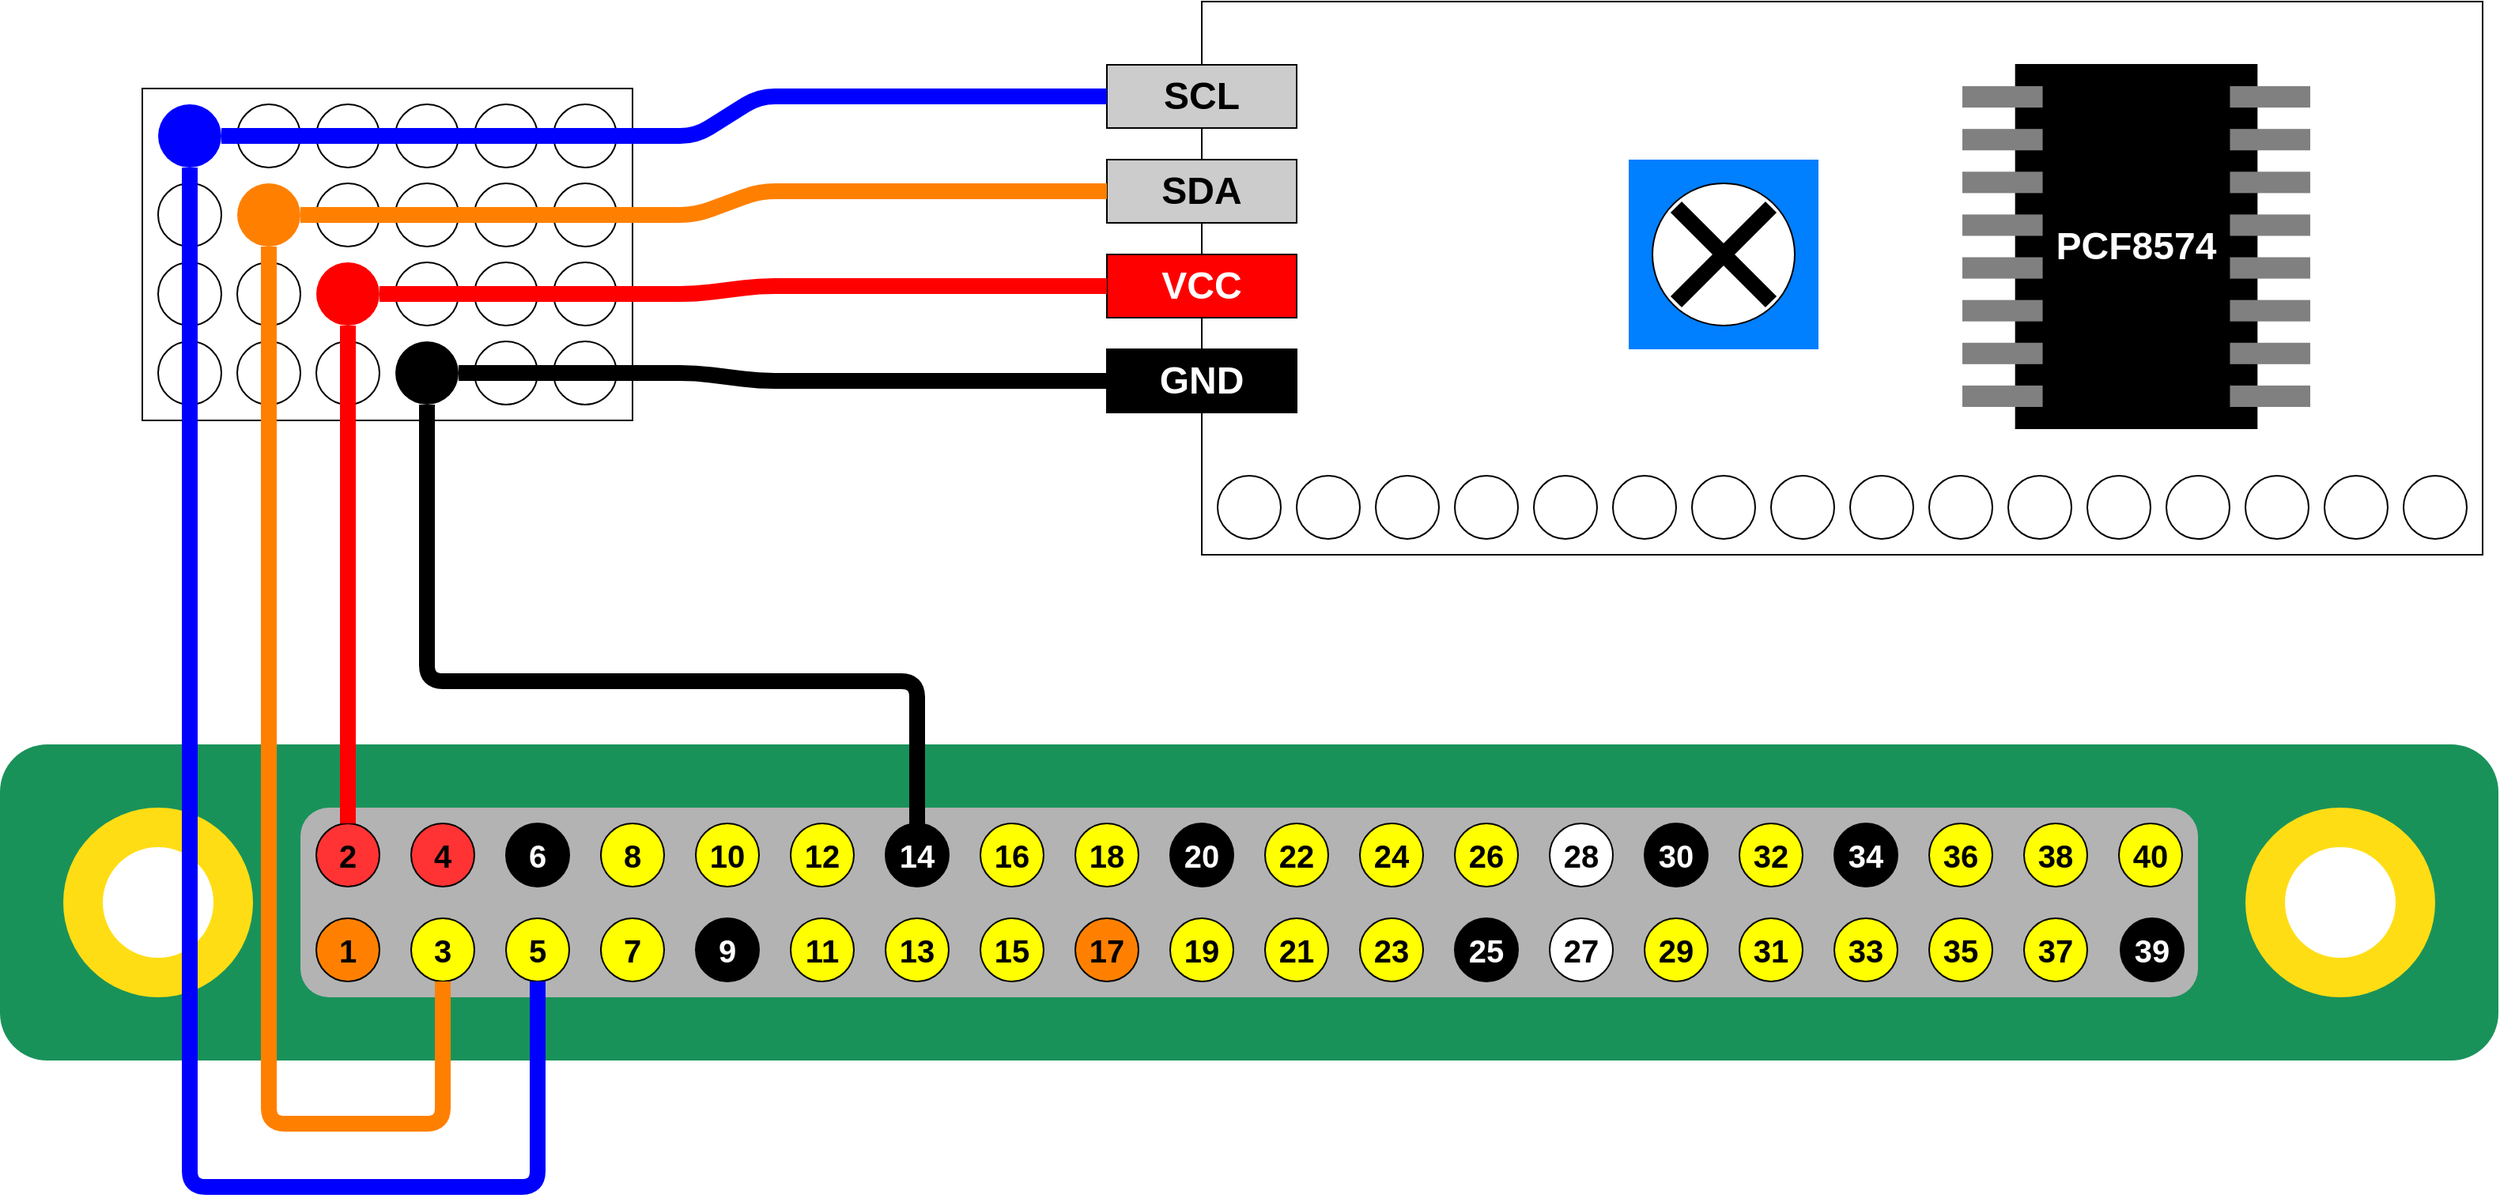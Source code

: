 <mxfile version="13.7.7" type="device"><diagram id="_aC_CADvqbbAwYfxRJbj" name="Page-1"><mxGraphModel dx="1797" dy="1000" grid="1" gridSize="10" guides="1" tooltips="1" connect="1" arrows="1" fold="1" page="1" pageScale="1" pageWidth="827" pageHeight="1169" math="0" shadow="0"><root><mxCell id="0"/><mxCell id="1" parent="0"/><mxCell id="JTyvt5A0m2eQDN7w0uSn-27" value="" style="group" parent="1" vertex="1" connectable="0"><mxGeometry x="90" y="145" width="310" height="210" as="geometry"/></mxCell><mxCell id="JTyvt5A0m2eQDN7w0uSn-1" value="" style="rounded=0;whiteSpace=wrap;html=1;" parent="JTyvt5A0m2eQDN7w0uSn-27" vertex="1"><mxGeometry width="310" height="210" as="geometry"/></mxCell><mxCell id="JTyvt5A0m2eQDN7w0uSn-2" value="" style="ellipse;whiteSpace=wrap;html=1;aspect=fixed;fillColor=none;" parent="JTyvt5A0m2eQDN7w0uSn-27" vertex="1"><mxGeometry x="10" y="160" width="40" height="40" as="geometry"/></mxCell><mxCell id="JTyvt5A0m2eQDN7w0uSn-3" value="" style="ellipse;whiteSpace=wrap;html=1;aspect=fixed;" parent="JTyvt5A0m2eQDN7w0uSn-27" vertex="1"><mxGeometry x="10" y="110" width="40" height="40" as="geometry"/></mxCell><mxCell id="JTyvt5A0m2eQDN7w0uSn-4" value="" style="ellipse;whiteSpace=wrap;html=1;aspect=fixed;" parent="JTyvt5A0m2eQDN7w0uSn-27" vertex="1"><mxGeometry x="10" y="60" width="40" height="40" as="geometry"/></mxCell><mxCell id="JTyvt5A0m2eQDN7w0uSn-5" value="" style="ellipse;whiteSpace=wrap;html=1;aspect=fixed;fillColor=#0000FF;strokeColor=none;" parent="JTyvt5A0m2eQDN7w0uSn-27" vertex="1"><mxGeometry x="10" y="10" width="40" height="40" as="geometry"/></mxCell><mxCell id="JTyvt5A0m2eQDN7w0uSn-6" value="" style="ellipse;whiteSpace=wrap;html=1;aspect=fixed;" parent="JTyvt5A0m2eQDN7w0uSn-27" vertex="1"><mxGeometry x="60" y="10" width="40" height="40" as="geometry"/></mxCell><mxCell id="JTyvt5A0m2eQDN7w0uSn-7" value="" style="ellipse;whiteSpace=wrap;html=1;aspect=fixed;strokeColor=none;fillColor=#FF8000;" parent="JTyvt5A0m2eQDN7w0uSn-27" vertex="1"><mxGeometry x="60" y="60" width="40" height="40" as="geometry"/></mxCell><mxCell id="JTyvt5A0m2eQDN7w0uSn-8" value="" style="ellipse;whiteSpace=wrap;html=1;aspect=fixed;fillColor=none;" parent="JTyvt5A0m2eQDN7w0uSn-27" vertex="1"><mxGeometry x="60" y="110" width="40" height="40" as="geometry"/></mxCell><mxCell id="JTyvt5A0m2eQDN7w0uSn-9" value="" style="ellipse;whiteSpace=wrap;html=1;aspect=fixed;fillColor=none;" parent="JTyvt5A0m2eQDN7w0uSn-27" vertex="1"><mxGeometry x="60" y="160" width="40" height="40" as="geometry"/></mxCell><mxCell id="JTyvt5A0m2eQDN7w0uSn-10" value="" style="ellipse;whiteSpace=wrap;html=1;aspect=fixed;" parent="JTyvt5A0m2eQDN7w0uSn-27" vertex="1"><mxGeometry x="110" y="10" width="40" height="40" as="geometry"/></mxCell><mxCell id="JTyvt5A0m2eQDN7w0uSn-11" value="" style="ellipse;whiteSpace=wrap;html=1;aspect=fixed;fillColor=none;" parent="JTyvt5A0m2eQDN7w0uSn-27" vertex="1"><mxGeometry x="110" y="60" width="40" height="40" as="geometry"/></mxCell><mxCell id="JTyvt5A0m2eQDN7w0uSn-12" value="" style="ellipse;whiteSpace=wrap;html=1;aspect=fixed;fillColor=#FF0000;strokeColor=none;" parent="JTyvt5A0m2eQDN7w0uSn-27" vertex="1"><mxGeometry x="110" y="110" width="40" height="40" as="geometry"/></mxCell><mxCell id="JTyvt5A0m2eQDN7w0uSn-13" value="" style="ellipse;whiteSpace=wrap;html=1;aspect=fixed;" parent="JTyvt5A0m2eQDN7w0uSn-27" vertex="1"><mxGeometry x="110" y="160" width="40" height="40" as="geometry"/></mxCell><mxCell id="JTyvt5A0m2eQDN7w0uSn-15" value="" style="ellipse;whiteSpace=wrap;html=1;aspect=fixed;" parent="JTyvt5A0m2eQDN7w0uSn-27" vertex="1"><mxGeometry x="160" y="10" width="40" height="40" as="geometry"/></mxCell><mxCell id="JTyvt5A0m2eQDN7w0uSn-16" value="" style="ellipse;whiteSpace=wrap;html=1;aspect=fixed;" parent="JTyvt5A0m2eQDN7w0uSn-27" vertex="1"><mxGeometry x="160" y="60" width="40" height="40" as="geometry"/></mxCell><mxCell id="JTyvt5A0m2eQDN7w0uSn-17" value="" style="ellipse;whiteSpace=wrap;html=1;aspect=fixed;" parent="JTyvt5A0m2eQDN7w0uSn-27" vertex="1"><mxGeometry x="160" y="110" width="40" height="40" as="geometry"/></mxCell><mxCell id="JTyvt5A0m2eQDN7w0uSn-18" value="" style="ellipse;whiteSpace=wrap;html=1;aspect=fixed;strokeColor=none;fillColor=#000000;" parent="JTyvt5A0m2eQDN7w0uSn-27" vertex="1"><mxGeometry x="160" y="160" width="40" height="40" as="geometry"/></mxCell><mxCell id="JTyvt5A0m2eQDN7w0uSn-19" value="" style="ellipse;whiteSpace=wrap;html=1;aspect=fixed;" parent="JTyvt5A0m2eQDN7w0uSn-27" vertex="1"><mxGeometry x="210" y="10" width="40" height="40" as="geometry"/></mxCell><mxCell id="JTyvt5A0m2eQDN7w0uSn-20" value="" style="ellipse;whiteSpace=wrap;html=1;aspect=fixed;" parent="JTyvt5A0m2eQDN7w0uSn-27" vertex="1"><mxGeometry x="210" y="60" width="40" height="40" as="geometry"/></mxCell><mxCell id="JTyvt5A0m2eQDN7w0uSn-21" value="" style="ellipse;whiteSpace=wrap;html=1;aspect=fixed;" parent="JTyvt5A0m2eQDN7w0uSn-27" vertex="1"><mxGeometry x="210" y="110" width="40" height="40" as="geometry"/></mxCell><mxCell id="JTyvt5A0m2eQDN7w0uSn-22" value="" style="ellipse;whiteSpace=wrap;html=1;aspect=fixed;" parent="JTyvt5A0m2eQDN7w0uSn-27" vertex="1"><mxGeometry x="210" y="160" width="40" height="40" as="geometry"/></mxCell><mxCell id="JTyvt5A0m2eQDN7w0uSn-23" value="" style="ellipse;whiteSpace=wrap;html=1;aspect=fixed;" parent="JTyvt5A0m2eQDN7w0uSn-27" vertex="1"><mxGeometry x="260" y="10" width="40" height="40" as="geometry"/></mxCell><mxCell id="JTyvt5A0m2eQDN7w0uSn-24" value="" style="ellipse;whiteSpace=wrap;html=1;aspect=fixed;" parent="JTyvt5A0m2eQDN7w0uSn-27" vertex="1"><mxGeometry x="260" y="60" width="40" height="40" as="geometry"/></mxCell><mxCell id="JTyvt5A0m2eQDN7w0uSn-25" value="" style="ellipse;whiteSpace=wrap;html=1;aspect=fixed;" parent="JTyvt5A0m2eQDN7w0uSn-27" vertex="1"><mxGeometry x="260" y="110" width="40" height="40" as="geometry"/></mxCell><mxCell id="JTyvt5A0m2eQDN7w0uSn-26" value="" style="ellipse;whiteSpace=wrap;html=1;aspect=fixed;" parent="JTyvt5A0m2eQDN7w0uSn-27" vertex="1"><mxGeometry x="260" y="160" width="40" height="40" as="geometry"/></mxCell><mxCell id="cCr36_v7XTfjkxN-WHU--47" value="" style="group" parent="1" vertex="1" connectable="0"><mxGeometry y="560" width="1580" height="200" as="geometry"/></mxCell><mxCell id="cCr36_v7XTfjkxN-WHU--45" value="" style="rounded=1;whiteSpace=wrap;html=1;labelBackgroundColor=none;fontSize=20;fontColor=#FFFFFF;fillColor=#19925a;strokeColor=none;" parent="cCr36_v7XTfjkxN-WHU--47" vertex="1"><mxGeometry width="1580" height="200" as="geometry"/></mxCell><mxCell id="cCr36_v7XTfjkxN-WHU--46" value="" style="rounded=1;whiteSpace=wrap;html=1;labelBackgroundColor=none;fontSize=20;fontColor=#FFFFFF;fillColor=#B3B3B3;strokeColor=none;" parent="cCr36_v7XTfjkxN-WHU--47" vertex="1"><mxGeometry x="190" y="40" width="1200" height="120" as="geometry"/></mxCell><mxCell id="cCr36_v7XTfjkxN-WHU--41" value="" style="ellipse;whiteSpace=wrap;html=1;aspect=fixed;labelBackgroundColor=none;fontSize=20;fontColor=#FFFFFF;strokeColor=none;fillColor=#FFDD15;" parent="cCr36_v7XTfjkxN-WHU--47" vertex="1"><mxGeometry x="40" y="40" width="120" height="120" as="geometry"/></mxCell><mxCell id="cCr36_v7XTfjkxN-WHU--42" value="" style="ellipse;whiteSpace=wrap;html=1;aspect=fixed;labelBackgroundColor=none;fontSize=20;fontColor=#FFFFFF;fillColor=#FFFFFF;strokeColor=none;" parent="cCr36_v7XTfjkxN-WHU--47" vertex="1"><mxGeometry x="65" y="65" width="70" height="70" as="geometry"/></mxCell><mxCell id="cCr36_v7XTfjkxN-WHU--43" value="" style="ellipse;whiteSpace=wrap;html=1;aspect=fixed;labelBackgroundColor=none;fontSize=20;fontColor=#FFFFFF;strokeColor=none;fillColor=#FFDD15;" parent="cCr36_v7XTfjkxN-WHU--47" vertex="1"><mxGeometry x="1420" y="40" width="120" height="120" as="geometry"/></mxCell><mxCell id="cCr36_v7XTfjkxN-WHU--44" value="" style="ellipse;whiteSpace=wrap;html=1;aspect=fixed;labelBackgroundColor=none;fontSize=20;fontColor=#FFFFFF;fillColor=#FFFFFF;strokeColor=none;" parent="cCr36_v7XTfjkxN-WHU--47" vertex="1"><mxGeometry x="1445" y="65" width="70" height="70" as="geometry"/></mxCell><mxCell id="cCr36_v7XTfjkxN-WHU--1" value="1" style="ellipse;whiteSpace=wrap;html=1;aspect=fixed;fontStyle=1;fontSize=20;fillColor=#FF8000;" parent="1" vertex="1"><mxGeometry x="200" y="670" width="40" height="40" as="geometry"/></mxCell><mxCell id="cCr36_v7XTfjkxN-WHU--2" value="2" style="ellipse;whiteSpace=wrap;html=1;aspect=fixed;fontStyle=1;fontSize=20;fillColor=#FF3333;" parent="1" vertex="1"><mxGeometry x="200" y="610" width="40" height="40" as="geometry"/></mxCell><mxCell id="cCr36_v7XTfjkxN-WHU--3" value="3" style="ellipse;whiteSpace=wrap;html=1;aspect=fixed;fontStyle=1;fontSize=20;fillColor=#FFFF00;" parent="1" vertex="1"><mxGeometry x="260" y="670" width="40" height="40" as="geometry"/></mxCell><mxCell id="cCr36_v7XTfjkxN-WHU--4" value="5" style="ellipse;whiteSpace=wrap;html=1;aspect=fixed;fontStyle=1;fontSize=20;fillColor=#FFFF00;" parent="1" vertex="1"><mxGeometry x="320" y="670" width="40" height="40" as="geometry"/></mxCell><mxCell id="cCr36_v7XTfjkxN-WHU--5" value="9" style="ellipse;whiteSpace=wrap;html=1;aspect=fixed;fontStyle=1;fontSize=20;fillColor=#000000;labelBackgroundColor=none;fontColor=#FFFFFF;" parent="1" vertex="1"><mxGeometry x="440" y="670" width="40" height="40" as="geometry"/></mxCell><mxCell id="cCr36_v7XTfjkxN-WHU--6" value="11" style="ellipse;whiteSpace=wrap;html=1;aspect=fixed;fontStyle=1;fontSize=20;fillColor=#FFFF00;" parent="1" vertex="1"><mxGeometry x="500" y="670" width="40" height="40" as="geometry"/></mxCell><mxCell id="cCr36_v7XTfjkxN-WHU--7" value="13" style="ellipse;whiteSpace=wrap;html=1;aspect=fixed;fontStyle=1;fontSize=20;fillColor=#FFFF00;" parent="1" vertex="1"><mxGeometry x="560" y="670" width="40" height="40" as="geometry"/></mxCell><mxCell id="cCr36_v7XTfjkxN-WHU--8" value="15" style="ellipse;whiteSpace=wrap;html=1;aspect=fixed;fontStyle=1;fontSize=20;fillColor=#FFFF00;" parent="1" vertex="1"><mxGeometry x="620" y="670" width="40" height="40" as="geometry"/></mxCell><mxCell id="cCr36_v7XTfjkxN-WHU--9" value="17" style="ellipse;whiteSpace=wrap;html=1;aspect=fixed;fontStyle=1;fontSize=20;fillColor=#FF8000;" parent="1" vertex="1"><mxGeometry x="680" y="670" width="40" height="40" as="geometry"/></mxCell><mxCell id="cCr36_v7XTfjkxN-WHU--10" value="19" style="ellipse;whiteSpace=wrap;html=1;aspect=fixed;fontStyle=1;fontSize=20;fillColor=#FFFF00;" parent="1" vertex="1"><mxGeometry x="740" y="670" width="40" height="40" as="geometry"/></mxCell><mxCell id="cCr36_v7XTfjkxN-WHU--11" value="21" style="ellipse;whiteSpace=wrap;html=1;aspect=fixed;fontStyle=1;fontSize=20;fillColor=#FFFF00;" parent="1" vertex="1"><mxGeometry x="800" y="670" width="40" height="40" as="geometry"/></mxCell><mxCell id="cCr36_v7XTfjkxN-WHU--12" value="23" style="ellipse;whiteSpace=wrap;html=1;aspect=fixed;fontStyle=1;fontSize=20;fillColor=#FFFF00;" parent="1" vertex="1"><mxGeometry x="860" y="670" width="40" height="40" as="geometry"/></mxCell><mxCell id="cCr36_v7XTfjkxN-WHU--13" value="25" style="ellipse;whiteSpace=wrap;html=1;aspect=fixed;fontStyle=1;fontSize=20;fillColor=#000000;labelBackgroundColor=none;fontColor=#FFFFFF;" parent="1" vertex="1"><mxGeometry x="920" y="670" width="40" height="40" as="geometry"/></mxCell><mxCell id="cCr36_v7XTfjkxN-WHU--14" value="27" style="ellipse;whiteSpace=wrap;html=1;aspect=fixed;fontStyle=1;fontSize=20;fillColor=#FFFFFF;" parent="1" vertex="1"><mxGeometry x="980" y="670" width="40" height="40" as="geometry"/></mxCell><mxCell id="cCr36_v7XTfjkxN-WHU--15" value="28" style="ellipse;whiteSpace=wrap;html=1;aspect=fixed;fontStyle=1;fontSize=20;fillColor=#FFFFFF;" parent="1" vertex="1"><mxGeometry x="980" y="610" width="40" height="40" as="geometry"/></mxCell><mxCell id="cCr36_v7XTfjkxN-WHU--16" value="7" style="ellipse;whiteSpace=wrap;html=1;aspect=fixed;fontStyle=1;fontSize=20;fillColor=#FFFF00;" parent="1" vertex="1"><mxGeometry x="380" y="670" width="40" height="40" as="geometry"/></mxCell><mxCell id="cCr36_v7XTfjkxN-WHU--17" value="29" style="ellipse;whiteSpace=wrap;html=1;aspect=fixed;fontStyle=1;fontSize=20;fillColor=#FFFF00;" parent="1" vertex="1"><mxGeometry x="1040" y="670" width="40" height="40" as="geometry"/></mxCell><mxCell id="cCr36_v7XTfjkxN-WHU--18" value="31" style="ellipse;whiteSpace=wrap;html=1;aspect=fixed;fontStyle=1;fontSize=20;fillColor=#FFFF00;" parent="1" vertex="1"><mxGeometry x="1100" y="670" width="40" height="40" as="geometry"/></mxCell><mxCell id="cCr36_v7XTfjkxN-WHU--19" value="33" style="ellipse;whiteSpace=wrap;html=1;aspect=fixed;fontStyle=1;fontSize=20;fillColor=#FFFF00;" parent="1" vertex="1"><mxGeometry x="1160" y="670" width="40" height="40" as="geometry"/></mxCell><mxCell id="cCr36_v7XTfjkxN-WHU--20" value="35" style="ellipse;whiteSpace=wrap;html=1;aspect=fixed;fontStyle=1;fontSize=20;fillColor=#FFFF00;" parent="1" vertex="1"><mxGeometry x="1220" y="670" width="40" height="40" as="geometry"/></mxCell><mxCell id="cCr36_v7XTfjkxN-WHU--21" value="37" style="ellipse;whiteSpace=wrap;html=1;aspect=fixed;fontStyle=1;fontSize=20;fillColor=#FFFF00;" parent="1" vertex="1"><mxGeometry x="1280" y="670" width="40" height="40" as="geometry"/></mxCell><mxCell id="cCr36_v7XTfjkxN-WHU--22" value="39" style="ellipse;whiteSpace=wrap;html=1;aspect=fixed;fontStyle=1;fontSize=20;fillColor=#000000;labelBackgroundColor=none;fontColor=#FFFFFF;" parent="1" vertex="1"><mxGeometry x="1341" y="670" width="40" height="40" as="geometry"/></mxCell><mxCell id="cCr36_v7XTfjkxN-WHU--23" value="4" style="ellipse;whiteSpace=wrap;html=1;aspect=fixed;fontStyle=1;fontSize=20;fillColor=#FF3333;" parent="1" vertex="1"><mxGeometry x="260" y="610" width="40" height="40" as="geometry"/></mxCell><mxCell id="cCr36_v7XTfjkxN-WHU--24" value="6" style="ellipse;whiteSpace=wrap;html=1;aspect=fixed;fontStyle=1;fontSize=20;fillColor=#000000;labelBackgroundColor=none;fontColor=#FFFFFF;" parent="1" vertex="1"><mxGeometry x="320" y="610" width="40" height="40" as="geometry"/></mxCell><mxCell id="cCr36_v7XTfjkxN-WHU--25" value="8" style="ellipse;whiteSpace=wrap;html=1;aspect=fixed;fontStyle=1;fontSize=20;fillColor=#FFFF00;" parent="1" vertex="1"><mxGeometry x="380" y="610" width="40" height="40" as="geometry"/></mxCell><mxCell id="cCr36_v7XTfjkxN-WHU--26" value="10" style="ellipse;whiteSpace=wrap;html=1;aspect=fixed;fontStyle=1;fontSize=20;fillColor=#FFFF00;" parent="1" vertex="1"><mxGeometry x="440" y="610" width="40" height="40" as="geometry"/></mxCell><mxCell id="cCr36_v7XTfjkxN-WHU--27" value="12" style="ellipse;whiteSpace=wrap;html=1;aspect=fixed;fontStyle=1;fontSize=20;fillColor=#FFFF00;" parent="1" vertex="1"><mxGeometry x="500" y="610" width="40" height="40" as="geometry"/></mxCell><mxCell id="cCr36_v7XTfjkxN-WHU--28" value="14" style="ellipse;whiteSpace=wrap;html=1;aspect=fixed;fontStyle=1;fontSize=20;fillColor=#000000;labelBackgroundColor=none;fontColor=#FFFFFF;" parent="1" vertex="1"><mxGeometry x="560" y="610" width="40" height="40" as="geometry"/></mxCell><mxCell id="cCr36_v7XTfjkxN-WHU--29" value="16" style="ellipse;whiteSpace=wrap;html=1;aspect=fixed;fontStyle=1;fontSize=20;fillColor=#FFFF00;" parent="1" vertex="1"><mxGeometry x="620" y="610" width="40" height="40" as="geometry"/></mxCell><mxCell id="cCr36_v7XTfjkxN-WHU--30" value="18" style="ellipse;whiteSpace=wrap;html=1;aspect=fixed;fontStyle=1;fontSize=20;fillColor=#FFFF00;" parent="1" vertex="1"><mxGeometry x="680" y="610" width="40" height="40" as="geometry"/></mxCell><mxCell id="cCr36_v7XTfjkxN-WHU--31" value="20" style="ellipse;whiteSpace=wrap;html=1;aspect=fixed;fontStyle=1;fontSize=20;fillColor=#000000;labelBackgroundColor=none;fontColor=#FFFFFF;" parent="1" vertex="1"><mxGeometry x="740" y="610" width="40" height="40" as="geometry"/></mxCell><mxCell id="cCr36_v7XTfjkxN-WHU--32" value="22" style="ellipse;whiteSpace=wrap;html=1;aspect=fixed;fontStyle=1;fontSize=20;fillColor=#FFFF00;" parent="1" vertex="1"><mxGeometry x="800" y="610" width="40" height="40" as="geometry"/></mxCell><mxCell id="cCr36_v7XTfjkxN-WHU--33" value="24" style="ellipse;whiteSpace=wrap;html=1;aspect=fixed;fontStyle=1;fontSize=20;fillColor=#FFFF00;" parent="1" vertex="1"><mxGeometry x="860" y="610" width="40" height="40" as="geometry"/></mxCell><mxCell id="cCr36_v7XTfjkxN-WHU--34" value="26" style="ellipse;whiteSpace=wrap;html=1;aspect=fixed;fontStyle=1;fontSize=20;fillColor=#FFFF00;" parent="1" vertex="1"><mxGeometry x="920" y="610" width="40" height="40" as="geometry"/></mxCell><mxCell id="cCr36_v7XTfjkxN-WHU--35" value="30" style="ellipse;whiteSpace=wrap;html=1;aspect=fixed;fontStyle=1;fontSize=20;fillColor=#000000;labelBackgroundColor=none;fontColor=#FFFFFF;" parent="1" vertex="1"><mxGeometry x="1040" y="610" width="40" height="40" as="geometry"/></mxCell><mxCell id="cCr36_v7XTfjkxN-WHU--36" value="32" style="ellipse;whiteSpace=wrap;html=1;aspect=fixed;fontStyle=1;fontSize=20;fillColor=#FFFF00;" parent="1" vertex="1"><mxGeometry x="1100" y="610" width="40" height="40" as="geometry"/></mxCell><mxCell id="cCr36_v7XTfjkxN-WHU--37" value="34" style="ellipse;whiteSpace=wrap;html=1;aspect=fixed;fontStyle=1;fontSize=20;fillColor=#000000;labelBackgroundColor=none;fontColor=#FFFFFF;" parent="1" vertex="1"><mxGeometry x="1160" y="610" width="40" height="40" as="geometry"/></mxCell><mxCell id="cCr36_v7XTfjkxN-WHU--38" value="36" style="ellipse;whiteSpace=wrap;html=1;aspect=fixed;fontStyle=1;fontSize=20;fillColor=#FFFF00;" parent="1" vertex="1"><mxGeometry x="1220" y="610" width="40" height="40" as="geometry"/></mxCell><mxCell id="cCr36_v7XTfjkxN-WHU--39" value="38" style="ellipse;whiteSpace=wrap;html=1;aspect=fixed;fontStyle=1;fontSize=20;fillColor=#FFFF00;" parent="1" vertex="1"><mxGeometry x="1280" y="610" width="40" height="40" as="geometry"/></mxCell><mxCell id="cCr36_v7XTfjkxN-WHU--40" value="40" style="ellipse;whiteSpace=wrap;html=1;aspect=fixed;fontStyle=1;fontSize=20;fillColor=#FFFF00;" parent="1" vertex="1"><mxGeometry x="1340" y="610" width="40" height="40" as="geometry"/></mxCell><mxCell id="cCr36_v7XTfjkxN-WHU--48" value="" style="rounded=0;whiteSpace=wrap;html=1;align=right;" parent="1" vertex="1"><mxGeometry x="760" y="90" width="810" height="350" as="geometry"/></mxCell><mxCell id="cCr36_v7XTfjkxN-WHU--64" value="" style="ellipse;whiteSpace=wrap;html=1;fillColor=none;" parent="1" vertex="1"><mxGeometry x="1120" y="390" width="40" height="40" as="geometry"/></mxCell><mxCell id="cCr36_v7XTfjkxN-WHU--65" value="" style="group" parent="1" vertex="1" connectable="0"><mxGeometry x="1030" y="190" width="120" height="120" as="geometry"/></mxCell><mxCell id="cCr36_v7XTfjkxN-WHU--66" value="" style="whiteSpace=wrap;html=1;aspect=fixed;strokeColor=none;fillColor=#007FFF;" parent="cCr36_v7XTfjkxN-WHU--65" vertex="1"><mxGeometry width="120" height="120" as="geometry"/></mxCell><mxCell id="cCr36_v7XTfjkxN-WHU--67" value="" style="ellipse;whiteSpace=wrap;html=1;aspect=fixed;" parent="cCr36_v7XTfjkxN-WHU--65" vertex="1"><mxGeometry x="15" y="15" width="90" height="90" as="geometry"/></mxCell><mxCell id="cCr36_v7XTfjkxN-WHU--68" value="" style="endArrow=none;html=1;strokeWidth=10;" parent="cCr36_v7XTfjkxN-WHU--65" edge="1"><mxGeometry width="50" height="50" relative="1" as="geometry"><mxPoint x="30" y="90" as="sourcePoint"/><mxPoint x="90" y="30" as="targetPoint"/></mxGeometry></mxCell><mxCell id="cCr36_v7XTfjkxN-WHU--69" value="" style="endArrow=none;html=1;strokeWidth=10;" parent="cCr36_v7XTfjkxN-WHU--65" edge="1"><mxGeometry width="50" height="50" relative="1" as="geometry"><mxPoint x="30" y="30" as="sourcePoint"/><mxPoint x="90" y="90" as="targetPoint"/></mxGeometry></mxCell><mxCell id="cCr36_v7XTfjkxN-WHU--70" value="" style="group;fontSize=14;" parent="1" vertex="1" connectable="0"><mxGeometry x="1241" y="130" width="220" height="230" as="geometry"/></mxCell><mxCell id="cCr36_v7XTfjkxN-WHU--71" value="&lt;font style=&quot;font-size: 24px;&quot;&gt;&lt;b style=&quot;font-size: 24px;&quot;&gt;PCF8574&lt;/b&gt;&lt;/font&gt;" style="rounded=0;whiteSpace=wrap;html=1;fillColor=#000000;fontColor=#FFFFFFFF;fontSize=24;" parent="cCr36_v7XTfjkxN-WHU--70" vertex="1"><mxGeometry x="33.846" width="152.308" height="230" as="geometry"/></mxCell><mxCell id="cCr36_v7XTfjkxN-WHU--72" value="" style="rounded=0;whiteSpace=wrap;html=1;strokeColor=none;fillColor=#808080;" parent="cCr36_v7XTfjkxN-WHU--70" vertex="1"><mxGeometry y="13.529" width="50.769" height="13.529" as="geometry"/></mxCell><mxCell id="cCr36_v7XTfjkxN-WHU--73" value="" style="rounded=0;whiteSpace=wrap;html=1;strokeColor=none;fillColor=#808080;" parent="cCr36_v7XTfjkxN-WHU--70" vertex="1"><mxGeometry y="40.588" width="50.769" height="13.529" as="geometry"/></mxCell><mxCell id="cCr36_v7XTfjkxN-WHU--74" value="" style="rounded=0;whiteSpace=wrap;html=1;strokeColor=none;fillColor=#808080;" parent="cCr36_v7XTfjkxN-WHU--70" vertex="1"><mxGeometry y="67.647" width="50.769" height="13.529" as="geometry"/></mxCell><mxCell id="cCr36_v7XTfjkxN-WHU--75" value="" style="rounded=0;whiteSpace=wrap;html=1;strokeColor=none;fillColor=#808080;" parent="cCr36_v7XTfjkxN-WHU--70" vertex="1"><mxGeometry y="94.706" width="50.769" height="13.529" as="geometry"/></mxCell><mxCell id="cCr36_v7XTfjkxN-WHU--76" value="" style="rounded=0;whiteSpace=wrap;html=1;strokeColor=none;fillColor=#808080;" parent="cCr36_v7XTfjkxN-WHU--70" vertex="1"><mxGeometry y="121.765" width="50.769" height="13.529" as="geometry"/></mxCell><mxCell id="cCr36_v7XTfjkxN-WHU--77" value="" style="rounded=0;whiteSpace=wrap;html=1;strokeColor=none;fillColor=#808080;" parent="cCr36_v7XTfjkxN-WHU--70" vertex="1"><mxGeometry y="148.824" width="50.769" height="13.529" as="geometry"/></mxCell><mxCell id="cCr36_v7XTfjkxN-WHU--78" value="" style="rounded=0;whiteSpace=wrap;html=1;strokeColor=none;fillColor=#808080;" parent="cCr36_v7XTfjkxN-WHU--70" vertex="1"><mxGeometry y="175.882" width="50.769" height="13.529" as="geometry"/></mxCell><mxCell id="cCr36_v7XTfjkxN-WHU--79" value="" style="rounded=0;whiteSpace=wrap;html=1;strokeColor=none;fillColor=#808080;" parent="cCr36_v7XTfjkxN-WHU--70" vertex="1"><mxGeometry y="202.941" width="50.769" height="13.529" as="geometry"/></mxCell><mxCell id="cCr36_v7XTfjkxN-WHU--80" value="" style="rounded=0;whiteSpace=wrap;html=1;strokeColor=none;fillColor=#808080;" parent="cCr36_v7XTfjkxN-WHU--70" vertex="1"><mxGeometry x="169.231" y="13.529" width="50.769" height="13.529" as="geometry"/></mxCell><mxCell id="cCr36_v7XTfjkxN-WHU--81" value="" style="rounded=0;whiteSpace=wrap;html=1;strokeColor=none;fillColor=#808080;" parent="cCr36_v7XTfjkxN-WHU--70" vertex="1"><mxGeometry x="169.231" y="40.588" width="50.769" height="13.529" as="geometry"/></mxCell><mxCell id="cCr36_v7XTfjkxN-WHU--82" value="" style="rounded=0;whiteSpace=wrap;html=1;strokeColor=none;fillColor=#808080;" parent="cCr36_v7XTfjkxN-WHU--70" vertex="1"><mxGeometry x="169.231" y="67.647" width="50.769" height="13.529" as="geometry"/></mxCell><mxCell id="cCr36_v7XTfjkxN-WHU--83" value="" style="rounded=0;whiteSpace=wrap;html=1;strokeColor=none;fillColor=#808080;" parent="cCr36_v7XTfjkxN-WHU--70" vertex="1"><mxGeometry x="169.231" y="94.706" width="50.769" height="13.529" as="geometry"/></mxCell><mxCell id="cCr36_v7XTfjkxN-WHU--84" value="" style="rounded=0;whiteSpace=wrap;html=1;strokeColor=none;fillColor=#808080;" parent="cCr36_v7XTfjkxN-WHU--70" vertex="1"><mxGeometry x="169.231" y="121.765" width="50.769" height="13.529" as="geometry"/></mxCell><mxCell id="cCr36_v7XTfjkxN-WHU--85" value="" style="rounded=0;whiteSpace=wrap;html=1;strokeColor=none;fillColor=#808080;" parent="cCr36_v7XTfjkxN-WHU--70" vertex="1"><mxGeometry x="169.231" y="148.824" width="50.769" height="13.529" as="geometry"/></mxCell><mxCell id="cCr36_v7XTfjkxN-WHU--86" value="" style="rounded=0;whiteSpace=wrap;html=1;strokeColor=none;fillColor=#808080;" parent="cCr36_v7XTfjkxN-WHU--70" vertex="1"><mxGeometry x="169.231" y="175.882" width="50.769" height="13.529" as="geometry"/></mxCell><mxCell id="cCr36_v7XTfjkxN-WHU--87" value="" style="rounded=0;whiteSpace=wrap;html=1;strokeColor=none;fillColor=#808080;" parent="cCr36_v7XTfjkxN-WHU--70" vertex="1"><mxGeometry x="169.231" y="202.941" width="50.769" height="13.529" as="geometry"/></mxCell><mxCell id="cCr36_v7XTfjkxN-WHU--88" value="&lt;font style=&quot;font-size: 24px;&quot;&gt;&lt;b style=&quot;font-size: 24px;&quot;&gt;VCC&lt;/b&gt;&lt;/font&gt;" style="rounded=0;whiteSpace=wrap;html=1;fontColor=#FFFFFFFF;fillColor=#FF0000;fontSize=24;" parent="1" vertex="1"><mxGeometry x="700" y="250" width="120" height="40" as="geometry"/></mxCell><mxCell id="cCr36_v7XTfjkxN-WHU--89" value="&lt;font color=&quot;#000000&quot; style=&quot;font-size: 24px;&quot;&gt;&lt;b style=&quot;font-size: 24px;&quot;&gt;SDA&lt;/b&gt;&lt;/font&gt;" style="rounded=0;whiteSpace=wrap;html=1;fontColor=#FFFFFFFF;fillColor=#CCCCCC;fontSize=24;" parent="1" vertex="1"><mxGeometry x="700" y="190" width="120" height="40" as="geometry"/></mxCell><mxCell id="cCr36_v7XTfjkxN-WHU--90" value="&lt;font style=&quot;font-size: 24px;&quot; color=&quot;#000000&quot;&gt;&lt;b style=&quot;font-size: 24px;&quot;&gt;SCL&lt;/b&gt;&lt;/font&gt;" style="rounded=0;whiteSpace=wrap;html=1;fontColor=#FFFFFFFF;fillColor=#CCCCCC;fontSize=24;" parent="1" vertex="1"><mxGeometry x="700" y="130" width="120" height="40" as="geometry"/></mxCell><mxCell id="cCr36_v7XTfjkxN-WHU--91" value="&lt;b style=&quot;font-size: 24px;&quot;&gt;&lt;font style=&quot;font-size: 24px;&quot;&gt;GND&lt;/font&gt;&lt;/b&gt;" style="rounded=0;whiteSpace=wrap;html=1;fontColor=#FFFFFFFF;fillColor=#000000;fontSize=24;" parent="1" vertex="1"><mxGeometry x="700" y="310" width="120" height="40" as="geometry"/></mxCell><mxCell id="cCr36_v7XTfjkxN-WHU--92" value="" style="ellipse;whiteSpace=wrap;html=1;fillColor=none;" parent="1" vertex="1"><mxGeometry x="970" y="390" width="40" height="40" as="geometry"/></mxCell><mxCell id="cCr36_v7XTfjkxN-WHU--93" value="" style="ellipse;whiteSpace=wrap;html=1;fillColor=none;" parent="1" vertex="1"><mxGeometry x="1020" y="390" width="40" height="40" as="geometry"/></mxCell><mxCell id="cCr36_v7XTfjkxN-WHU--94" value="" style="ellipse;whiteSpace=wrap;html=1;fillColor=none;" parent="1" vertex="1"><mxGeometry x="1070" y="390" width="40" height="40" as="geometry"/></mxCell><mxCell id="cCr36_v7XTfjkxN-WHU--96" value="" style="ellipse;whiteSpace=wrap;html=1;fillColor=none;" parent="1" vertex="1"><mxGeometry x="1320" y="390" width="40" height="40" as="geometry"/></mxCell><mxCell id="cCr36_v7XTfjkxN-WHU--97" value="" style="ellipse;whiteSpace=wrap;html=1;fillColor=none;" parent="1" vertex="1"><mxGeometry x="1170" y="390" width="40" height="40" as="geometry"/></mxCell><mxCell id="cCr36_v7XTfjkxN-WHU--98" value="" style="ellipse;whiteSpace=wrap;html=1;fillColor=none;" parent="1" vertex="1"><mxGeometry x="1220" y="390" width="40" height="40" as="geometry"/></mxCell><mxCell id="cCr36_v7XTfjkxN-WHU--99" value="" style="ellipse;whiteSpace=wrap;html=1;fillColor=none;" parent="1" vertex="1"><mxGeometry x="1270" y="390" width="40" height="40" as="geometry"/></mxCell><mxCell id="cCr36_v7XTfjkxN-WHU--100" value="" style="ellipse;whiteSpace=wrap;html=1;fillColor=none;" parent="1" vertex="1"><mxGeometry x="920" y="390" width="40" height="40" as="geometry"/></mxCell><mxCell id="cCr36_v7XTfjkxN-WHU--101" value="" style="ellipse;whiteSpace=wrap;html=1;fillColor=none;" parent="1" vertex="1"><mxGeometry x="770" y="390" width="40" height="40" as="geometry"/></mxCell><mxCell id="cCr36_v7XTfjkxN-WHU--102" value="" style="ellipse;whiteSpace=wrap;html=1;fillColor=none;" parent="1" vertex="1"><mxGeometry x="820" y="390" width="40" height="40" as="geometry"/></mxCell><mxCell id="cCr36_v7XTfjkxN-WHU--103" value="" style="ellipse;whiteSpace=wrap;html=1;fillColor=none;" parent="1" vertex="1"><mxGeometry x="870" y="390" width="40" height="40" as="geometry"/></mxCell><mxCell id="cCr36_v7XTfjkxN-WHU--104" value="" style="ellipse;whiteSpace=wrap;html=1;fillColor=none;" parent="1" vertex="1"><mxGeometry x="1520" y="390" width="40" height="40" as="geometry"/></mxCell><mxCell id="cCr36_v7XTfjkxN-WHU--105" value="" style="ellipse;whiteSpace=wrap;html=1;fillColor=none;" parent="1" vertex="1"><mxGeometry x="1370" y="390" width="40" height="40" as="geometry"/></mxCell><mxCell id="cCr36_v7XTfjkxN-WHU--106" value="" style="ellipse;whiteSpace=wrap;html=1;fillColor=none;" parent="1" vertex="1"><mxGeometry x="1420" y="390" width="40" height="40" as="geometry"/></mxCell><mxCell id="cCr36_v7XTfjkxN-WHU--107" value="" style="ellipse;whiteSpace=wrap;html=1;fillColor=none;" parent="1" vertex="1"><mxGeometry x="1470" y="390" width="40" height="40" as="geometry"/></mxCell><mxCell id="cCr36_v7XTfjkxN-WHU--108" value="" style="endArrow=none;html=1;fontSize=24;fontColor=#FFFFFF;strokeWidth=10;entryX=0.5;entryY=1;entryDx=0;entryDy=0;exitX=0.5;exitY=0;exitDx=0;exitDy=0;" parent="1" target="JTyvt5A0m2eQDN7w0uSn-18" edge="1" source="cCr36_v7XTfjkxN-WHU--28"><mxGeometry width="50" height="50" relative="1" as="geometry"><mxPoint x="340" y="610" as="sourcePoint"/><mxPoint x="340" y="480" as="targetPoint"/><Array as="points"><mxPoint x="580" y="520"/><mxPoint x="270" y="520"/></Array></mxGeometry></mxCell><mxCell id="cCr36_v7XTfjkxN-WHU--109" value="" style="endArrow=none;html=1;fontSize=24;fontColor=#FFFFFF;strokeWidth=10;exitX=0.5;exitY=0;exitDx=0;exitDy=0;strokeColor=#FF0000;entryX=0.5;entryY=1;entryDx=0;entryDy=0;" parent="1" source="cCr36_v7XTfjkxN-WHU--2" target="JTyvt5A0m2eQDN7w0uSn-12" edge="1"><mxGeometry width="50" height="50" relative="1" as="geometry"><mxPoint x="234" y="530" as="sourcePoint"/><mxPoint x="240" y="410" as="targetPoint"/><Array as="points"/></mxGeometry></mxCell><mxCell id="cCr36_v7XTfjkxN-WHU--110" value="" style="endArrow=none;html=1;strokeWidth=10;fontSize=24;fontColor=#FFFFFF;strokeColor=#FF8000;exitX=0.5;exitY=1;exitDx=0;exitDy=0;entryX=0.5;entryY=1;entryDx=0;entryDy=0;" parent="1" source="cCr36_v7XTfjkxN-WHU--3" target="JTyvt5A0m2eQDN7w0uSn-7" edge="1"><mxGeometry width="50" height="50" relative="1" as="geometry"><mxPoint x="100" y="340" as="sourcePoint"/><mxPoint x="210" y="380" as="targetPoint"/><Array as="points"><mxPoint x="280" y="800"/><mxPoint x="170" y="800"/></Array></mxGeometry></mxCell><mxCell id="cCr36_v7XTfjkxN-WHU--111" value="" style="endArrow=none;html=1;strokeWidth=10;fontSize=24;fontColor=#FFFFFF;exitX=0.5;exitY=1;exitDx=0;exitDy=0;strokeColor=#0000FF;entryX=0.5;entryY=1;entryDx=0;entryDy=0;" parent="1" source="cCr36_v7XTfjkxN-WHU--4" target="JTyvt5A0m2eQDN7w0uSn-5" edge="1"><mxGeometry width="50" height="50" relative="1" as="geometry"><mxPoint x="259" y="650" as="sourcePoint"/><mxPoint x="60" y="380" as="targetPoint"/><Array as="points"><mxPoint x="340" y="840"/><mxPoint x="120" y="840"/></Array></mxGeometry></mxCell><mxCell id="JTyvt5A0m2eQDN7w0uSn-29" value="" style="endArrow=none;html=1;fontSize=24;fontColor=#FFFFFF;strokeWidth=10;entryX=1;entryY=0.5;entryDx=0;entryDy=0;exitX=0;exitY=0.5;exitDx=0;exitDy=0;" parent="1" source="cCr36_v7XTfjkxN-WHU--91" target="JTyvt5A0m2eQDN7w0uSn-18" edge="1"><mxGeometry width="50" height="50" relative="1" as="geometry"><mxPoint x="590" y="325" as="sourcePoint"/><mxPoint x="430" y="270" as="targetPoint"/><Array as="points"><mxPoint x="480" y="330"/><mxPoint x="440" y="325"/></Array></mxGeometry></mxCell><mxCell id="JTyvt5A0m2eQDN7w0uSn-30" value="" style="endArrow=none;html=1;fontSize=24;fontColor=#FFFFFF;strokeWidth=10;strokeColor=#FF0000;entryX=0;entryY=0.5;entryDx=0;entryDy=0;exitX=1;exitY=0.5;exitDx=0;exitDy=0;" parent="1" source="JTyvt5A0m2eQDN7w0uSn-12" target="cCr36_v7XTfjkxN-WHU--88" edge="1"><mxGeometry width="50" height="50" relative="1" as="geometry"><mxPoint x="530" y="500" as="sourcePoint"/><mxPoint x="530" y="172.5" as="targetPoint"/><Array as="points"><mxPoint x="440" y="275"/><mxPoint x="480" y="270"/></Array></mxGeometry></mxCell><mxCell id="JTyvt5A0m2eQDN7w0uSn-28" value="" style="endArrow=none;html=1;strokeWidth=10;fontSize=24;fontColor=#FFFFFF;strokeColor=#FF8000;exitX=0;exitY=0.5;exitDx=0;exitDy=0;entryX=1;entryY=0.5;entryDx=0;entryDy=0;" parent="1" source="cCr36_v7XTfjkxN-WHU--89" target="JTyvt5A0m2eQDN7w0uSn-7" edge="1"><mxGeometry width="50" height="50" relative="1" as="geometry"><mxPoint x="635" y="505" as="sourcePoint"/><mxPoint x="525" y="40" as="targetPoint"/><Array as="points"><mxPoint x="480" y="210"/><mxPoint x="440" y="225"/></Array></mxGeometry></mxCell><mxCell id="JTyvt5A0m2eQDN7w0uSn-31" value="" style="endArrow=none;html=1;strokeWidth=10;fontSize=24;fontColor=#FFFFFF;exitX=0;exitY=0.5;exitDx=0;exitDy=0;strokeColor=#0000FF;entryX=1;entryY=0.5;entryDx=0;entryDy=0;" parent="1" source="cCr36_v7XTfjkxN-WHU--90" target="JTyvt5A0m2eQDN7w0uSn-5" edge="1"><mxGeometry width="50" height="50" relative="1" as="geometry"><mxPoint x="490" y="437.5" as="sourcePoint"/><mxPoint x="270" y="-77.5" as="targetPoint"/><Array as="points"><mxPoint x="480" y="150"/><mxPoint x="440" y="175"/></Array></mxGeometry></mxCell></root></mxGraphModel></diagram></mxfile>